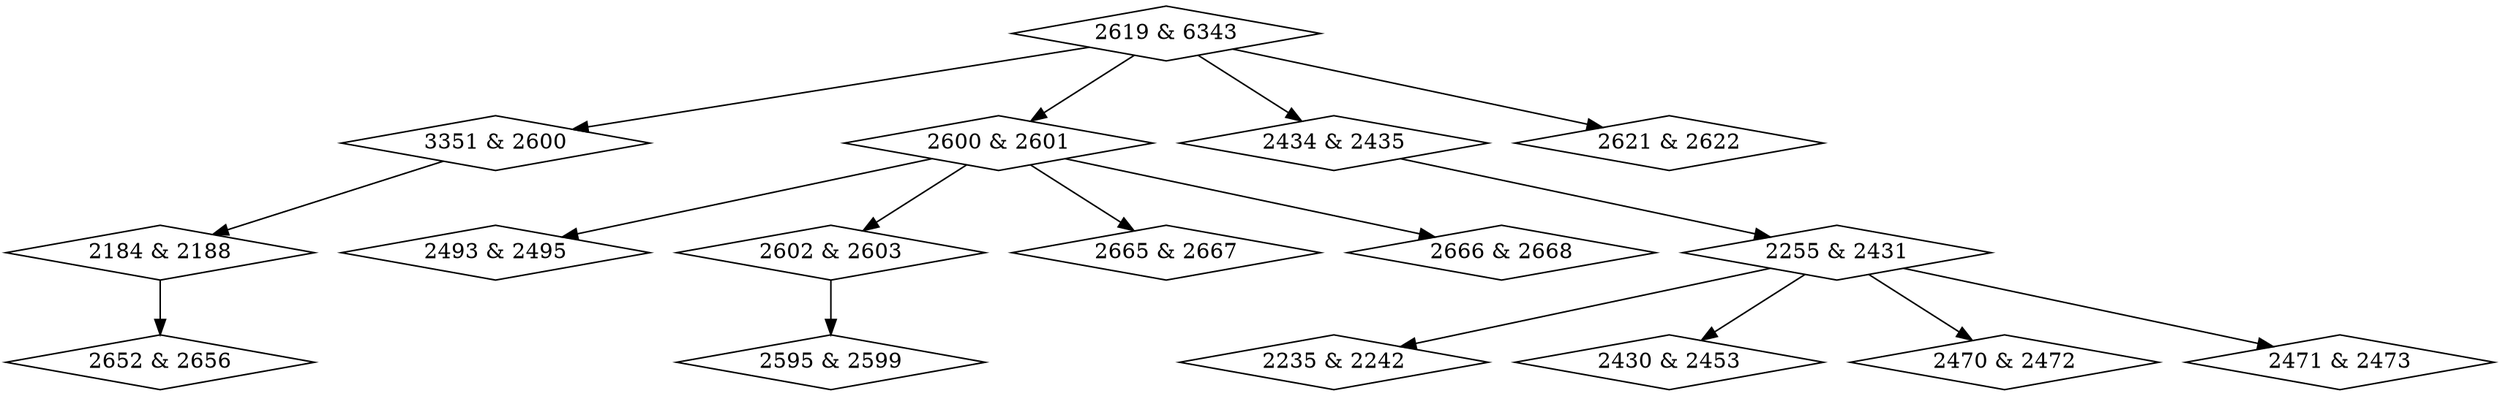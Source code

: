 digraph {
0 [label = "3351 & 2600", shape = diamond];
1 [label = "2600 & 2601", shape = diamond];
2 [label = "2184 & 2188", shape = diamond];
3 [label = "2235 & 2242", shape = diamond];
4 [label = "2255 & 2431", shape = diamond];
5 [label = "2430 & 2453", shape = diamond];
6 [label = "2434 & 2435", shape = diamond];
7 [label = "2470 & 2472", shape = diamond];
8 [label = "2471 & 2473", shape = diamond];
9 [label = "2493 & 2495", shape = diamond];
10 [label = "2595 & 2599", shape = diamond];
11 [label = "2602 & 2603", shape = diamond];
12 [label = "2619 & 6343", shape = diamond];
13 [label = "2621 & 2622", shape = diamond];
14 [label = "2652 & 2656", shape = diamond];
15 [label = "2665 & 2667", shape = diamond];
16 [label = "2666 & 2668", shape = diamond];
0->2;
1->9;
1->11;
1->15;
1->16;
2->14;
4->3;
4->5;
4->7;
4->8;
6->4;
11->10;
12->0;
12->1;
12->6;
12->13;
}
